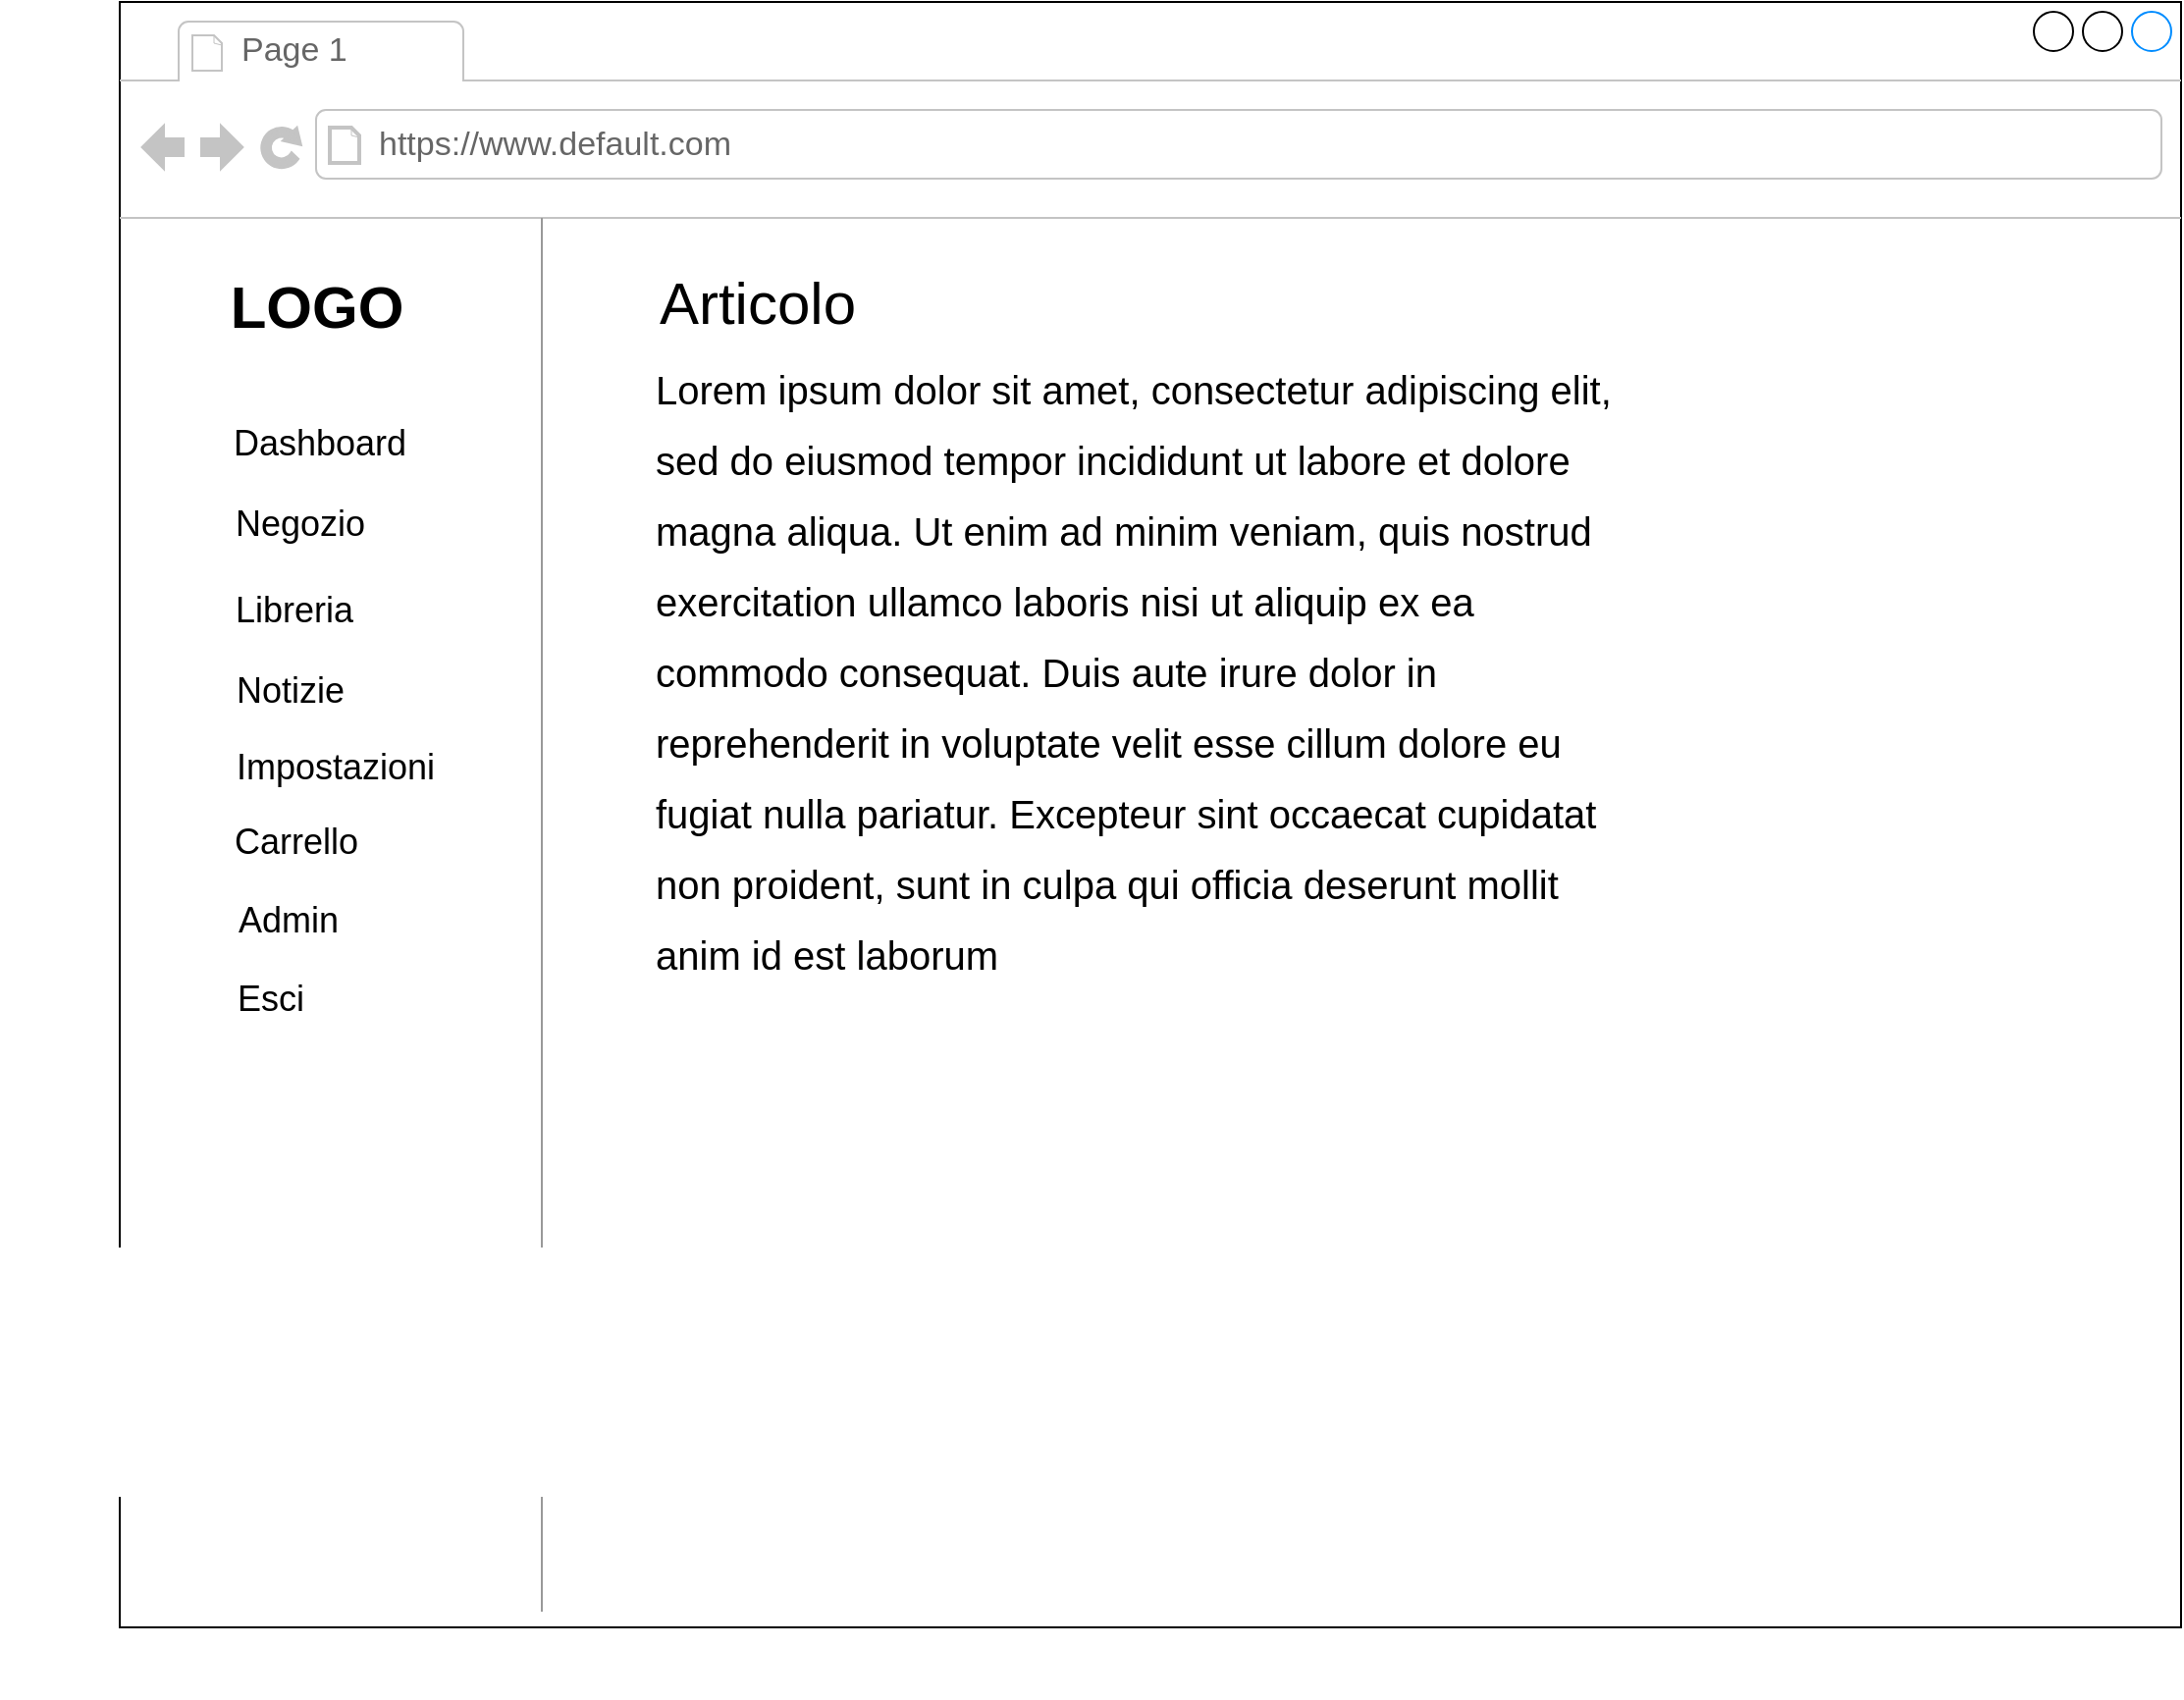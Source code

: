 <mxfile version="15.5.0" type="device"><diagram id="7F2sEyNO5TpqjntoUWdV" name="Page-1"><mxGraphModel dx="1531" dy="1918" grid="1" gridSize="10" guides="1" tooltips="1" connect="1" arrows="1" fold="1" page="1" pageScale="1" pageWidth="827" pageHeight="1169" math="0" shadow="0"><root><mxCell id="0"/><mxCell id="1" parent="0"/><mxCell id="DikgT78XPovLz9m5Uj_s-1" value="" style="strokeWidth=1;shadow=0;dashed=0;align=center;html=1;shape=mxgraph.mockup.containers.browserWindow;rSize=0;mainText=,;recursiveResize=0;rounded=0;labelBackgroundColor=none;fontFamily=Verdana;fontSize=12;" parent="1" vertex="1"><mxGeometry x="191" y="-40" width="1050" height="828" as="geometry"/></mxCell><mxCell id="DikgT78XPovLz9m5Uj_s-2" value="Page 1" style="strokeWidth=1;shadow=0;dashed=0;align=center;html=1;shape=mxgraph.mockup.containers.anchor;fontSize=17;fontColor=#666666;align=left;" parent="DikgT78XPovLz9m5Uj_s-1" vertex="1"><mxGeometry x="60" y="12" width="110" height="26" as="geometry"/></mxCell><mxCell id="DikgT78XPovLz9m5Uj_s-3" value="https://www.default.com" style="strokeWidth=1;shadow=0;dashed=0;align=center;html=1;shape=mxgraph.mockup.containers.anchor;rSize=0;fontSize=17;fontColor=#666666;align=left;" parent="DikgT78XPovLz9m5Uj_s-1" vertex="1"><mxGeometry x="130" y="60" width="250" height="26" as="geometry"/></mxCell><mxCell id="DikgT78XPovLz9m5Uj_s-4" value="&lt;font style=&quot;font-size: 30px&quot;&gt;LOGO&lt;/font&gt;" style="text;strokeColor=none;fillColor=none;html=1;fontSize=24;fontStyle=1;verticalAlign=middle;align=center;" parent="DikgT78XPovLz9m5Uj_s-1" vertex="1"><mxGeometry x="50" y="135" width="100" height="40" as="geometry"/></mxCell><mxCell id="DikgT78XPovLz9m5Uj_s-5" value="&lt;span style=&quot;color: rgba(0 , 0 , 0 , 0) ; font-family: monospace ; font-size: 0px&quot;&gt;%3CmxGraphModel%3E%3Croot%3E%3CmxCell%20id%3D%220%22%2F%3E%3CmxCell%20id%3D%221%22%20parent%3D%220%22%2F%3E%3CmxCell%20id%3D%222%22%20value%3D%22%26lt%3Bfont%20style%3D%26quot%3Bfont-size%3A%2018px%26quot%3B%26gt%3BAdmin%26lt%3Bbr%26gt%3B%26lt%3B%2Ffont%26gt%3B%22%20style%3D%22text%3Bhtml%3D1%3BstrokeColor%3Dnone%3BfillColor%3Dnone%3Balign%3Dcenter%3BverticalAlign%3Dmiddle%3BwhiteSpace%3Dwrap%3Brounded%3D0%3BfontSize%3D31%3B%22%20vertex%3D%221%22%20parent%3D%221%22%3E%3CmxGeometry%20x%3D%22100%22%20y%3D%22425%22%20width%3D%2260%22%20height%3D%2230%22%20as%3D%22geometry%22%2F%3E%3C%2FmxCell%3E%3C%2Froot%3E%3C%2FmxGraphModel%3E&lt;/span&gt;" style="verticalLabelPosition=bottom;shadow=0;dashed=0;align=center;html=1;verticalAlign=top;strokeWidth=1;shape=mxgraph.mockup.markup.line;strokeColor=#999999;direction=north;fontSize=31;fillColor=default;" parent="DikgT78XPovLz9m5Uj_s-1" vertex="1"><mxGeometry x="-60" y="110" width="550" height="710" as="geometry"/></mxCell><mxCell id="DikgT78XPovLz9m5Uj_s-6" value="&lt;font style=&quot;font-size: 18px&quot;&gt;Dashboard&lt;/font&gt;" style="text;html=1;strokeColor=none;fillColor=none;align=center;verticalAlign=middle;whiteSpace=wrap;rounded=0;fontSize=31;" parent="DikgT78XPovLz9m5Uj_s-1" vertex="1"><mxGeometry x="72" y="205" width="60" height="30" as="geometry"/></mxCell><mxCell id="DikgT78XPovLz9m5Uj_s-7" value="&lt;font style=&quot;font-size: 18px&quot;&gt;Negozio&lt;br&gt;&lt;br&gt;&lt;/font&gt;" style="text;html=1;strokeColor=none;fillColor=none;align=center;verticalAlign=middle;whiteSpace=wrap;rounded=0;fontSize=31;" parent="DikgT78XPovLz9m5Uj_s-1" vertex="1"><mxGeometry x="62" y="265" width="60" height="30" as="geometry"/></mxCell><mxCell id="DikgT78XPovLz9m5Uj_s-8" value="&lt;font style=&quot;font-size: 18px&quot;&gt;Libreria&lt;br&gt;&lt;/font&gt;" style="text;html=1;strokeColor=none;fillColor=none;align=center;verticalAlign=middle;whiteSpace=wrap;rounded=0;fontSize=31;" parent="DikgT78XPovLz9m5Uj_s-1" vertex="1"><mxGeometry x="59" y="290" width="60" height="30" as="geometry"/></mxCell><mxCell id="DikgT78XPovLz9m5Uj_s-9" value="&lt;font style=&quot;font-size: 18px&quot;&gt;Notizie&lt;br&gt;&lt;/font&gt;" style="text;html=1;strokeColor=none;fillColor=none;align=center;verticalAlign=middle;whiteSpace=wrap;rounded=0;fontSize=31;" parent="DikgT78XPovLz9m5Uj_s-1" vertex="1"><mxGeometry x="57" y="331" width="60" height="30" as="geometry"/></mxCell><mxCell id="DikgT78XPovLz9m5Uj_s-10" value="&lt;font style=&quot;font-size: 18px&quot;&gt;Impostazioni&lt;br&gt;&lt;/font&gt;" style="text;html=1;strokeColor=none;fillColor=none;align=center;verticalAlign=middle;whiteSpace=wrap;rounded=0;fontSize=31;" parent="DikgT78XPovLz9m5Uj_s-1" vertex="1"><mxGeometry x="80" y="370" width="60" height="30" as="geometry"/></mxCell><mxCell id="DikgT78XPovLz9m5Uj_s-11" value="&lt;font style=&quot;font-size: 18px&quot;&gt;Carrello&lt;br&gt;&lt;/font&gt;" style="text;html=1;strokeColor=none;fillColor=none;align=center;verticalAlign=middle;whiteSpace=wrap;rounded=0;fontSize=31;" parent="DikgT78XPovLz9m5Uj_s-1" vertex="1"><mxGeometry x="60" y="408" width="60" height="30" as="geometry"/></mxCell><mxCell id="DikgT78XPovLz9m5Uj_s-12" value="&lt;font style=&quot;font-size: 18px&quot;&gt;Admin&lt;br&gt;&lt;/font&gt;" style="text;html=1;strokeColor=none;fillColor=none;align=center;verticalAlign=middle;whiteSpace=wrap;rounded=0;fontSize=31;" parent="DikgT78XPovLz9m5Uj_s-1" vertex="1"><mxGeometry x="56" y="448" width="60" height="30" as="geometry"/></mxCell><mxCell id="DikgT78XPovLz9m5Uj_s-13" value="&lt;font style=&quot;font-size: 18px&quot;&gt;Esci&lt;br&gt;&lt;/font&gt;" style="text;html=1;strokeColor=none;fillColor=none;align=center;verticalAlign=middle;whiteSpace=wrap;rounded=0;fontSize=31;" parent="DikgT78XPovLz9m5Uj_s-1" vertex="1"><mxGeometry x="47" y="488" width="60" height="30" as="geometry"/></mxCell><mxCell id="DikgT78XPovLz9m5Uj_s-14" style="edgeStyle=orthogonalEdgeStyle;rounded=0;orthogonalLoop=1;jettySize=auto;html=1;exitX=0.5;exitY=1;exitDx=0;exitDy=0;fontSize=18;" parent="DikgT78XPovLz9m5Uj_s-1" source="DikgT78XPovLz9m5Uj_s-10" target="DikgT78XPovLz9m5Uj_s-10" edge="1"><mxGeometry relative="1" as="geometry"/></mxCell><mxCell id="DikgT78XPovLz9m5Uj_s-15" value="&lt;span style=&quot;font-size: 30px&quot;&gt;Articolo&lt;/span&gt;" style="text;html=1;strokeColor=none;fillColor=none;align=center;verticalAlign=middle;whiteSpace=wrap;rounded=0;fontSize=18;" parent="DikgT78XPovLz9m5Uj_s-1" vertex="1"><mxGeometry x="270" y="135" width="110" height="35" as="geometry"/></mxCell><mxCell id="DikgT78XPovLz9m5Uj_s-20" value="&lt;span&gt;&lt;font style=&quot;font-size: 20px&quot;&gt;Lorem ipsum dolor sit amet, consectetur adipiscing elit, sed do eiusmod tempor incididunt ut labore et dolore magna aliqua. Ut enim ad minim veniam, quis nostrud exercitation ullamco laboris nisi ut aliquip ex ea commodo consequat. Duis aute irure dolor in reprehenderit in voluptate velit esse cillum dolore eu fugiat nulla pariatur. Excepteur sint occaecat cupidatat non proident, sunt in culpa qui officia deserunt mollit anim id est laborum&lt;/font&gt;&lt;/span&gt;" style="text;html=1;strokeColor=none;fillColor=none;align=left;verticalAlign=middle;whiteSpace=wrap;rounded=0;fontSize=30;" parent="DikgT78XPovLz9m5Uj_s-1" vertex="1"><mxGeometry x="271" y="185" width="509" height="305" as="geometry"/></mxCell></root></mxGraphModel></diagram></mxfile>